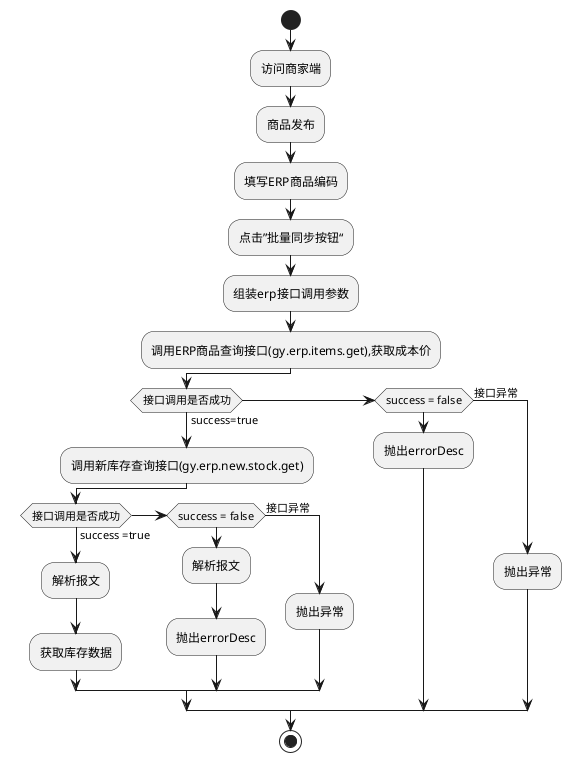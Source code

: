 @startuml
start
:访问商家端;
:商品发布;
:填写ERP商品编码;
:点击”批量同步按钮“;
:组装erp接口调用参数;
:调用ERP商品查询接口(gy.erp.items.get),获取成本价;
    if (接口调用是否成功) then (success=true)
       :调用新库存查询接口(gy.erp.new.stock.get);
       if(接口调用是否成功) then (success =true)
         :解析报文;
         :获取库存数据;
       elseif (success = false)
         :解析报文;
         :抛出errorDesc;
       else (接口异常)
         :抛出异常;
       endif;
    elseif (success = false)
       :抛出errorDesc;
    else (接口异常)
       :抛出异常;
    endif;
stop;
@enduml